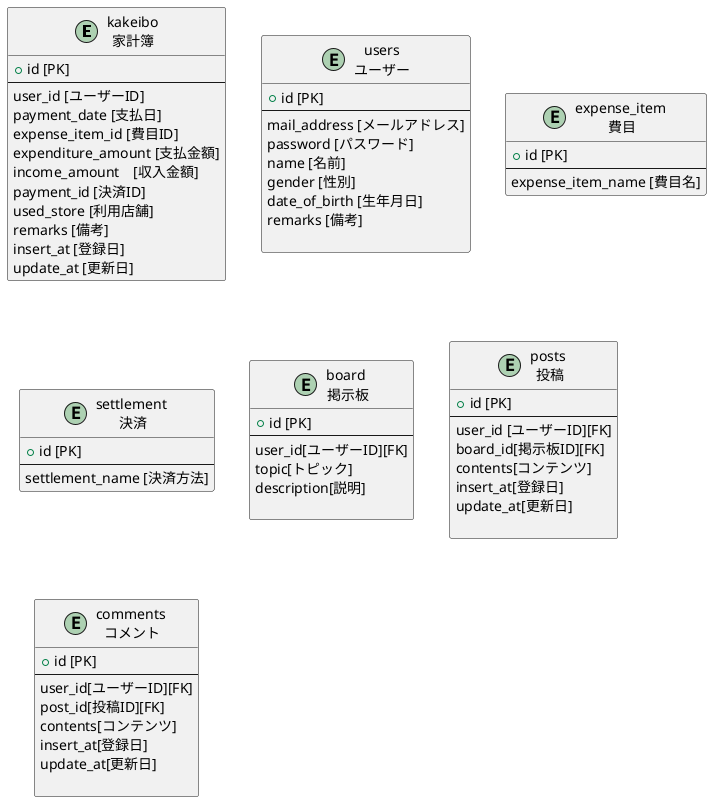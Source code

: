 @startuml tables
entity kakeibo as "kakeibo\n家計簿" {
  + id [PK]
  --
  user_id [ユーザーID]
  payment_date [支払日]
  expense_item_id [費目ID]
  expenditure_amount [支払金額]
  income_amount　[収入金額]
  payment_id [決済ID]
  used_store [利用店舗]
  remarks [備考]
  insert_at [登録日]
  update_at [更新日]
}
entity users as "users\nユーザー" {
  + id [PK]
  --
  mail_address [メールアドレス]
  password [パスワード]
  name [名前]
  gender [性別]
  date_of_birth [生年月日]
  remarks [備考]
  
}

entity expense_item  as "expense_item \n費目" {
  + id [PK]
  --
  expense_item_name [費目名]
}
entity settlement  as "settlement \n決済" {
  + id [PK]
  --
  settlement_name [決済方法]
}
entity board as  "board \n掲示板"{
  + id [PK]
  --
  user_id[ユーザーID][FK]
  topic[トピック]
  description[説明]

}
entity posts as  "posts \n投稿"{
  + id [PK]
  --
  user_id [ユーザーID][FK]
  board_id[掲示板ID][FK]
  contents[コンテンツ]
  insert_at[登録日]
  update_at[更新日]

}
entity comments as  "comments \nコメント"{
  + id [PK]
  --
  user_id[ユーザーID][FK]
  post_id[投稿ID][FK]
  contents[コンテンツ]
  insert_at[登録日]
  update_at[更新日]

}
@enduml